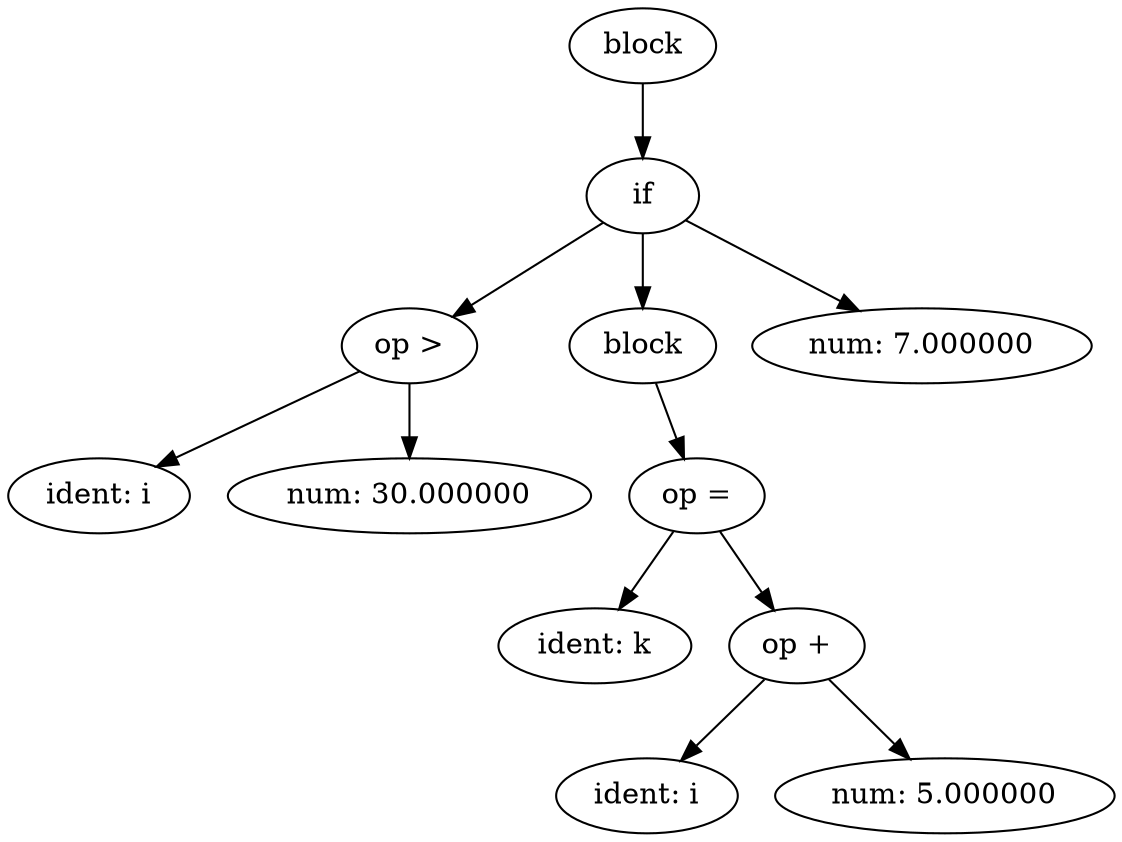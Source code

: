 digraph G {
0[label="block"];
1[label="if"];
2[label="ident: i"];
3[label="op >"];
4[label="num: 30.000000"];
5[label="block"];
6[label="ident: k"];
7[label="op ="];
8[label="ident: i"];
9[label="op +"];
10[label="num: 5.000000"];
11[label="num: 7.000000"];
0->1 ;
1->3 ;
1->5 ;
1->11 ;
3->2 ;
3->4 ;
5->7 ;
7->6 ;
7->9 ;
9->8 ;
9->10 ;
}
